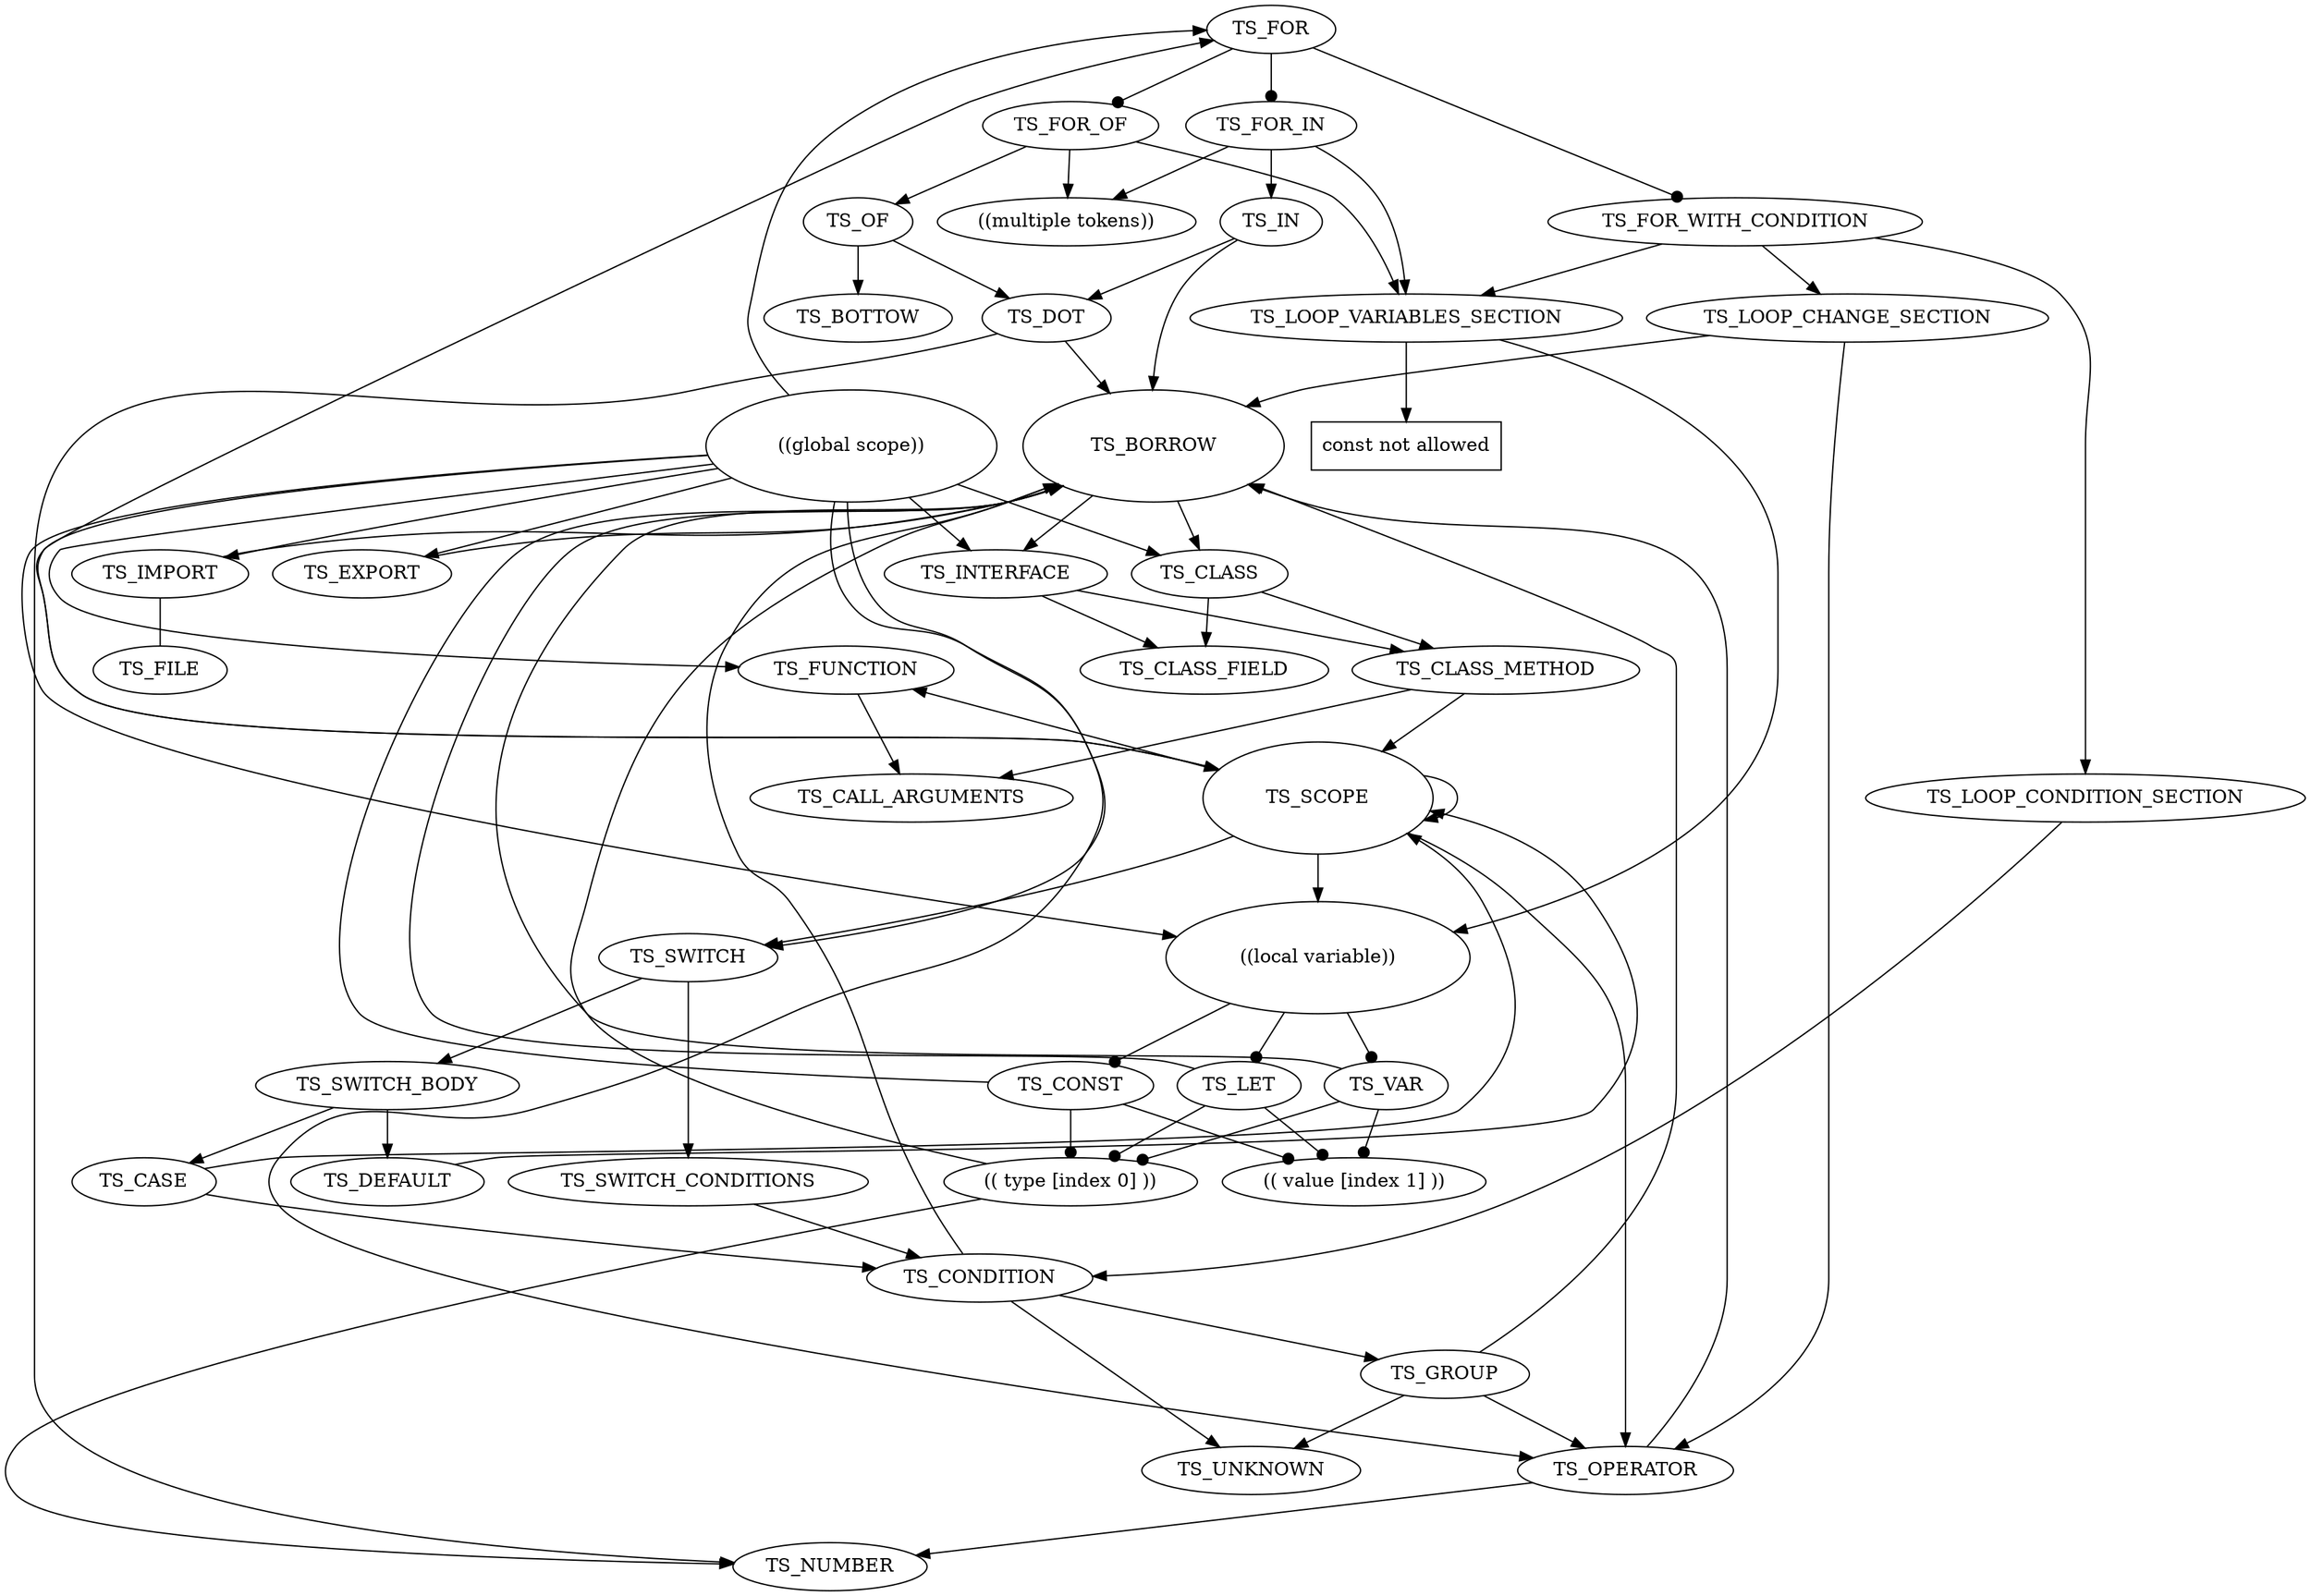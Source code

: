 digraph for_children {
  center=1;

  subgraph borrows {
    pack = true;
    packmode = clust;
    pad=2.0;

    TS_BORROW [ margin=0.3 ];

    TS_BORROW -> TS_CLASS;
    TS_BORROW -> TS_INTERFACE;
  }

  subgraph variables {
    pack = true;
    packmode = clust;
    pad=2.0;

    TS_LOCAL_VARIABLE [ label="((local variable))" margin=0.3 ];

    TS_LOCAL_VARIABLE -> TS_CONST [ arrowhead="dot" ];
    TS_LOCAL_VARIABLE -> TS_LET [ arrowhead="dot" ];
    TS_LOCAL_VARIABLE -> TS_VAR [ arrowhead="dot" ];

    TS_CONST -> TS_BORROW [ constraint=false ];
    TS_LET -> TS_BORROW [ constraint=false ];
    TS_VAR -> TS_BORROW [ constraint=false ];

    TS_CONST_NOT_ALLOWED [label="const not allowed" shape=box constraint=false];

    subgraph variables_entries {
      pack = true;
      packMode = clust;

      TS_LOCAL_VARIABLE_TYPE [ label="(( type [index 0] ))" ];
      TS_LOCAL_VARIABLE_VALUE [ label="(( value [index 1] ))" arrowhead="dot" ];
    }

    TS_CONST -> TS_LOCAL_VARIABLE_TYPE [ arrowhead="dot" ];
    TS_CONST -> TS_LOCAL_VARIABLE_VALUE [ arrowhead="dot" ];

    TS_VAR -> TS_LOCAL_VARIABLE_TYPE [arrowhead="dot" ];
    TS_VAR -> TS_LOCAL_VARIABLE_VALUE [arrowhead="dot" ];

    TS_LET -> TS_LOCAL_VARIABLE_TYPE [ arrowhead="dot" ];
    TS_LET -> TS_LOCAL_VARIABLE_VALUE [ arrowhead="dot" ];

    TS_LOCAL_VARIABLE_TYPE -> TS_BORROW [ constraint=false ];
    TS_LOCAL_VARIABLE_TYPE -> TS_NUMBER [ constraint=false ];
  }

  subgraph operators {
    pack = true;
    packmode = clust;
    pad=2.0;

    TS_OPERATOR [ pag=2.0 page=3 ];

    TS_OPERATOR -> TS_NUMBER;
    TS_OPERATOR -> TS_BORROW;

    TS_DOT -> TS_BORROW;
    TS_DOT -> TS_NUMBER;

    TS_IN -> TS_BORROW;
    TS_IN -> TS_DOT;
    TS_OF -> TS_BOTTOW;
    TS_OF -> TS_DOT;
  }


  subgraph global {
    pack = true;
    packmode = clust;
    center=1;
    pad=2.0;

    TS_GLOBAL_SCOPE [ label="((global scope))" pad=1.3 margin=0.3 page=1 ];

    subgraph global_only {
      pack = true;
      packmode = clust;
      pad=2.0;

      TS_IMPORT -> TS_BORROW [ constraint=false ];
      TS_IMPORT -> TS_FILE [ constraint=true arrowhead=circle ];
      TS_EXPORT -> TS_BORROW [ constraint=false ];

      TS_GLOBAL_SCOPE -> TS_CLASS [ constraint=true ];
      TS_GLOBAL_SCOPE -> TS_INTERFACE [ constraint=true ];
      TS_GLOBAL_SCOPE -> TS_EXPORT [ constraint=true ];
      TS_GLOBAL_SCOPE -> TS_IMPORT [ constraint=true ];
    }

    TS_GLOBAL_SCOPE -> TS_SCOPE [ constraint=false ];
    TS_GLOBAL_SCOPE -> TS_FOR [ constraint=false ];
    TS_GLOBAL_SCOPE -> TS_LOCAL_VARIABLE [ constraint=false ];
    TS_GLOBAL_SCOPE -> TS_SWITCH [ constraint=false ];
    TS_GLOBAL_SCOPE -> TS_FUNCTION [ constraint=false ];
    TS_GLOBAL_SCOPE -> TS_OPERATOR [ constraint=false ];
  }

  subgraph scope {
    pack = true;
    packmode = clust;
    pad=2.0;
    page=2;

    TS_SCOPE [ margin=0.3 ];

    TS_SCOPE -> TS_SCOPE;
    TS_SCOPE -> TS_LOCAL_VARIABLE;
    TS_SCOPE -> TS_SWITCH;
    TS_SCOPE -> TS_OPERATOR;
  }

  subgraph functions {
    pack = true;
    packmode = clust;
    pad=2.0;

    TS_FUNCTION -> TS_CALL_ARGUMENTS;
    TS_FUNCTION -> TS_SCOPE [ dir="both" ];
  }

  subgraph switch {
    pack = true;
    packmode = clust;
    pad=2.0;

    TS_SWITCH -> TS_SWITCH_CONDITIONS;
    TS_SWITCH -> TS_SWITCH_BODY;

    TS_SWITCH_CONDITIONS -> TS_CONDITION;
    TS_SWITCH_BODY -> TS_CASE;
    TS_SWITCH_BODY -> TS_DEFAULT;
    TS_CASE -> TS_SCOPE [ constraint=false ];
    TS_CASE -> TS_CONDITION;
    TS_DEFAULT -> TS_SCOPE [ constraint=false ];
  }

  subgraph types {
    pack = true;
    packmode = clust;
    pad=2.0;

    TS_CLASS -> TS_CLASS_METHOD;
    TS_CLASS -> TS_CLASS_FIELD;

    TS_INTERFACE -> TS_CLASS_METHOD;
    TS_INTERFACE -> TS_CLASS_FIELD;

    TS_CLASS_METHOD -> TS_CALL_ARGUMENTS;
    TS_CLASS_METHOD -> TS_SCOPE;
  }

  subgraph conditions {
    pack = true;
    packmode = clust;
    pad=2.0;

    TS_CONDITION -> TS_UNKNOWN;
    TS_CONDITION -> TS_BORROW;
    TS_CONDITION -> TS_GROUP;
  }

  subgraph groups {
    pad=2.0;
    pack = true;
    packmode = clust;

    TS_GROUP -> TS_UNKNOWN;
    TS_GROUP -> TS_OPERATOR;
    TS_GROUP -> TS_BORROW;
  }

  subgraph for {
    pack = true;
    packmode = clust;
    label="for";
    center=1;
    pad=2.0;

    TS_FOR [ pad=5.0 page=6 ];

    TS_FOR_COLLECTION [ label="((multiple tokens))" ];

    TS_FOR -> TS_FOR_WITH_CONDITION [ arrowhead="dot" ];
    TS_FOR -> TS_FOR_IN [ arrowhead="dot" ];
    TS_FOR -> TS_FOR_OF [ arrowhead="dot" ];

    TS_FOR -> TS_SCOPE [ dir="both" constraint=false ];

    subgraph for_with_condition {
      TS_FOR_WITH_CONDITION -> TS_LOOP_VARIABLES_SECTION;
      TS_FOR_WITH_CONDITION -> TS_LOOP_CONDITION_SECTION;
      TS_FOR_WITH_CONDITION -> TS_LOOP_CHANGE_SECTION;
    }

    subgraph for_in {
      TS_FOR_IN -> TS_LOOP_VARIABLES_SECTION;
      TS_FOR_IN -> TS_IN;
      TS_FOR_IN -> TS_FOR_COLLECTION;
    }

    subgraph for_of {
      TS_FOR_OF -> TS_LOOP_VARIABLES_SECTION;
      TS_FOR_OF -> TS_OF;
      TS_FOR_OF -> TS_FOR_COLLECTION;
    }

    TS_LOOP_VARIABLES_SECTION -> TS_LOCAL_VARIABLE;
    TS_LOOP_VARIABLES_SECTION -> TS_CONST_NOT_ALLOWED;

    TS_LOOP_CONDITION_SECTION -> TS_CONDITION;
    TS_LOOP_CHANGE_SECTION -> TS_BORROW;
    TS_LOOP_CHANGE_SECTION -> TS_OPERATOR;
  }
}

